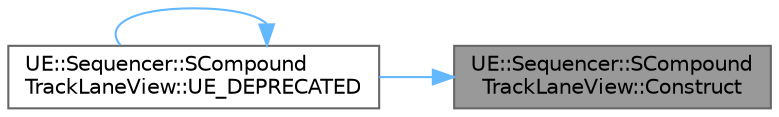 digraph "UE::Sequencer::SCompoundTrackLaneView::Construct"
{
 // INTERACTIVE_SVG=YES
 // LATEX_PDF_SIZE
  bgcolor="transparent";
  edge [fontname=Helvetica,fontsize=10,labelfontname=Helvetica,labelfontsize=10];
  node [fontname=Helvetica,fontsize=10,shape=box,height=0.2,width=0.4];
  rankdir="RL";
  Node1 [id="Node000001",label="UE::Sequencer::SCompound\lTrackLaneView::Construct",height=0.2,width=0.4,color="gray40", fillcolor="grey60", style="filled", fontcolor="black",tooltip=" "];
  Node1 -> Node2 [id="edge1_Node000001_Node000002",dir="back",color="steelblue1",style="solid",tooltip=" "];
  Node2 [id="Node000002",label="UE::Sequencer::SCompound\lTrackLaneView::UE_DEPRECATED",height=0.2,width=0.4,color="grey40", fillcolor="white", style="filled",URL="$db/d94/classUE_1_1Sequencer_1_1SCompoundTrackLaneView.html#ab76cf85e5b094ac41d47d41b6f1fc4e2",tooltip=" "];
  Node2 -> Node2 [id="edge2_Node000002_Node000002",dir="back",color="steelblue1",style="solid",tooltip=" "];
}
